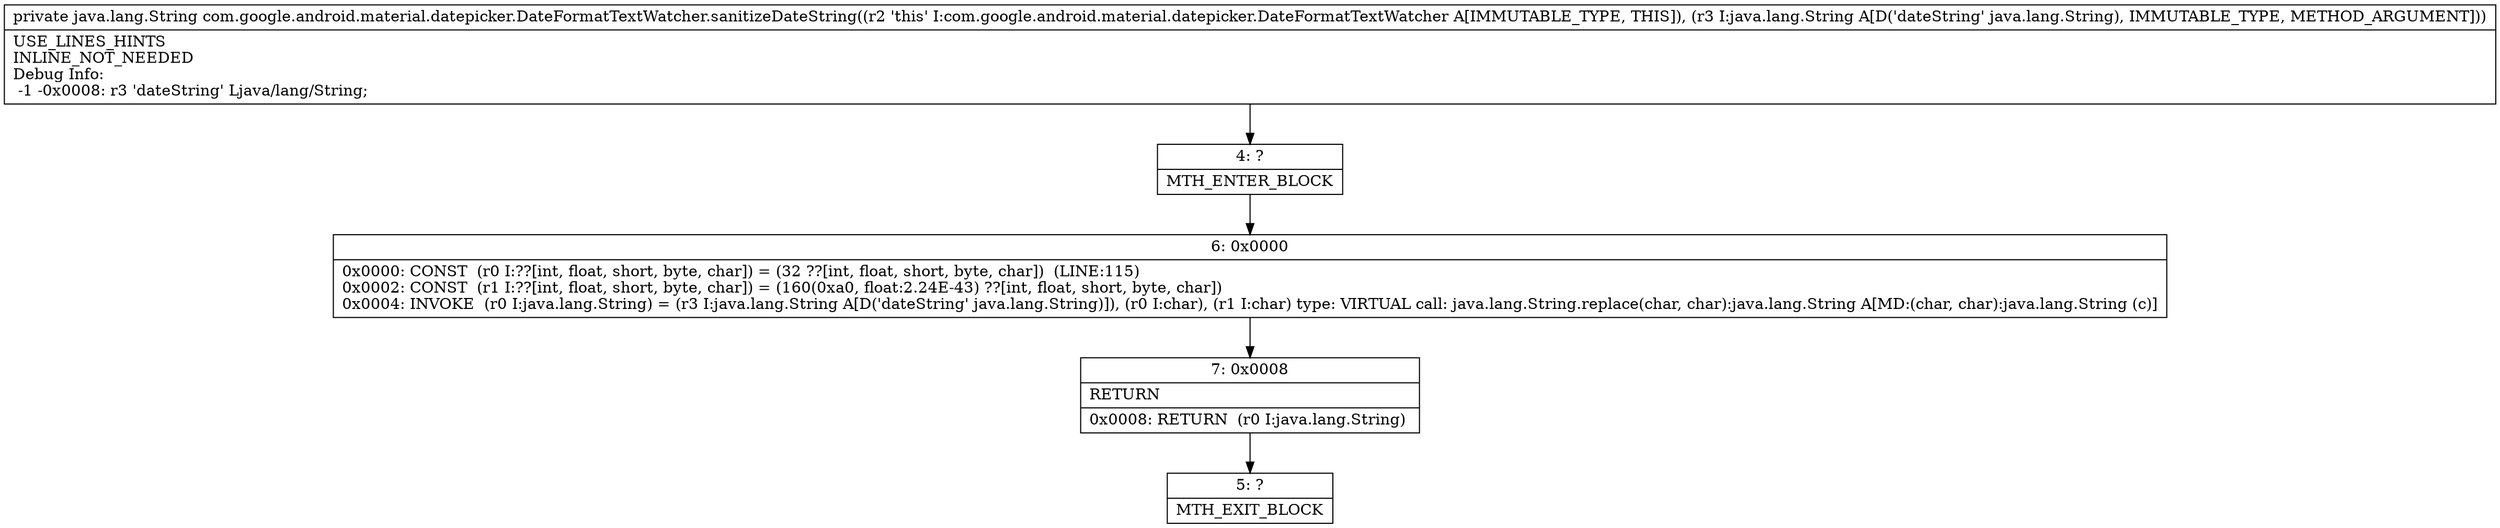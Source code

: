 digraph "CFG forcom.google.android.material.datepicker.DateFormatTextWatcher.sanitizeDateString(Ljava\/lang\/String;)Ljava\/lang\/String;" {
Node_4 [shape=record,label="{4\:\ ?|MTH_ENTER_BLOCK\l}"];
Node_6 [shape=record,label="{6\:\ 0x0000|0x0000: CONST  (r0 I:??[int, float, short, byte, char]) = (32 ??[int, float, short, byte, char])  (LINE:115)\l0x0002: CONST  (r1 I:??[int, float, short, byte, char]) = (160(0xa0, float:2.24E\-43) ??[int, float, short, byte, char]) \l0x0004: INVOKE  (r0 I:java.lang.String) = (r3 I:java.lang.String A[D('dateString' java.lang.String)]), (r0 I:char), (r1 I:char) type: VIRTUAL call: java.lang.String.replace(char, char):java.lang.String A[MD:(char, char):java.lang.String (c)]\l}"];
Node_7 [shape=record,label="{7\:\ 0x0008|RETURN\l|0x0008: RETURN  (r0 I:java.lang.String) \l}"];
Node_5 [shape=record,label="{5\:\ ?|MTH_EXIT_BLOCK\l}"];
MethodNode[shape=record,label="{private java.lang.String com.google.android.material.datepicker.DateFormatTextWatcher.sanitizeDateString((r2 'this' I:com.google.android.material.datepicker.DateFormatTextWatcher A[IMMUTABLE_TYPE, THIS]), (r3 I:java.lang.String A[D('dateString' java.lang.String), IMMUTABLE_TYPE, METHOD_ARGUMENT]))  | USE_LINES_HINTS\lINLINE_NOT_NEEDED\lDebug Info:\l  \-1 \-0x0008: r3 'dateString' Ljava\/lang\/String;\l}"];
MethodNode -> Node_4;Node_4 -> Node_6;
Node_6 -> Node_7;
Node_7 -> Node_5;
}

